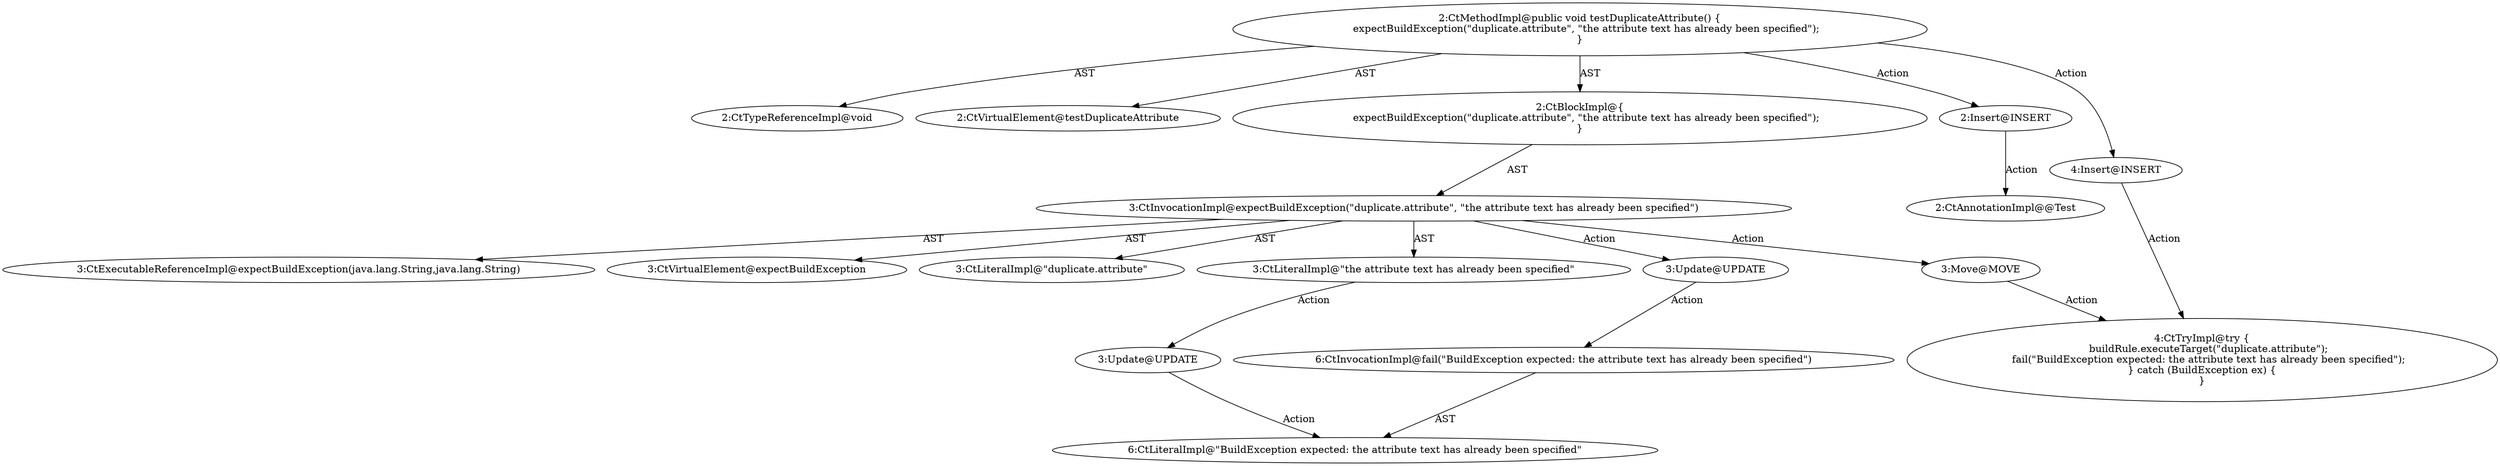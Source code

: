 digraph "testDuplicateAttribute#?" {
0 [label="2:CtTypeReferenceImpl@void" shape=ellipse]
1 [label="2:CtVirtualElement@testDuplicateAttribute" shape=ellipse]
2 [label="3:CtExecutableReferenceImpl@expectBuildException(java.lang.String,java.lang.String)" shape=ellipse]
3 [label="3:CtVirtualElement@expectBuildException" shape=ellipse]
4 [label="3:CtLiteralImpl@\"duplicate.attribute\"" shape=ellipse]
5 [label="3:CtLiteralImpl@\"the attribute text has already been specified\"" shape=ellipse]
6 [label="3:CtInvocationImpl@expectBuildException(\"duplicate.attribute\", \"the attribute text has already been specified\")" shape=ellipse]
7 [label="2:CtBlockImpl@\{
    expectBuildException(\"duplicate.attribute\", \"the attribute text has already been specified\");
\}" shape=ellipse]
8 [label="2:CtMethodImpl@public void testDuplicateAttribute() \{
    expectBuildException(\"duplicate.attribute\", \"the attribute text has already been specified\");
\}" shape=ellipse]
9 [label="3:Update@UPDATE" shape=ellipse]
10 [label="6:CtInvocationImpl@fail(\"BuildException expected: the attribute text has already been specified\")" shape=ellipse]
11 [label="3:Update@UPDATE" shape=ellipse]
12 [label="6:CtLiteralImpl@\"BuildException expected: the attribute text has already been specified\"" shape=ellipse]
13 [label="2:Insert@INSERT" shape=ellipse]
14 [label="2:CtAnnotationImpl@@Test" shape=ellipse]
15 [label="4:Insert@INSERT" shape=ellipse]
16 [label="4:CtTryImpl@try \{
    buildRule.executeTarget(\"duplicate.attribute\");
    fail(\"BuildException expected: the attribute text has already been specified\");
\} catch (BuildException ex) \{
\}" shape=ellipse]
17 [label="3:Move@MOVE" shape=ellipse]
5 -> 11 [label="Action"];
6 -> 3 [label="AST"];
6 -> 2 [label="AST"];
6 -> 4 [label="AST"];
6 -> 5 [label="AST"];
6 -> 9 [label="Action"];
6 -> 17 [label="Action"];
7 -> 6 [label="AST"];
8 -> 1 [label="AST"];
8 -> 0 [label="AST"];
8 -> 7 [label="AST"];
8 -> 13 [label="Action"];
8 -> 15 [label="Action"];
9 -> 10 [label="Action"];
10 -> 12 [label="AST"];
11 -> 12 [label="Action"];
13 -> 14 [label="Action"];
15 -> 16 [label="Action"];
17 -> 16 [label="Action"];
}